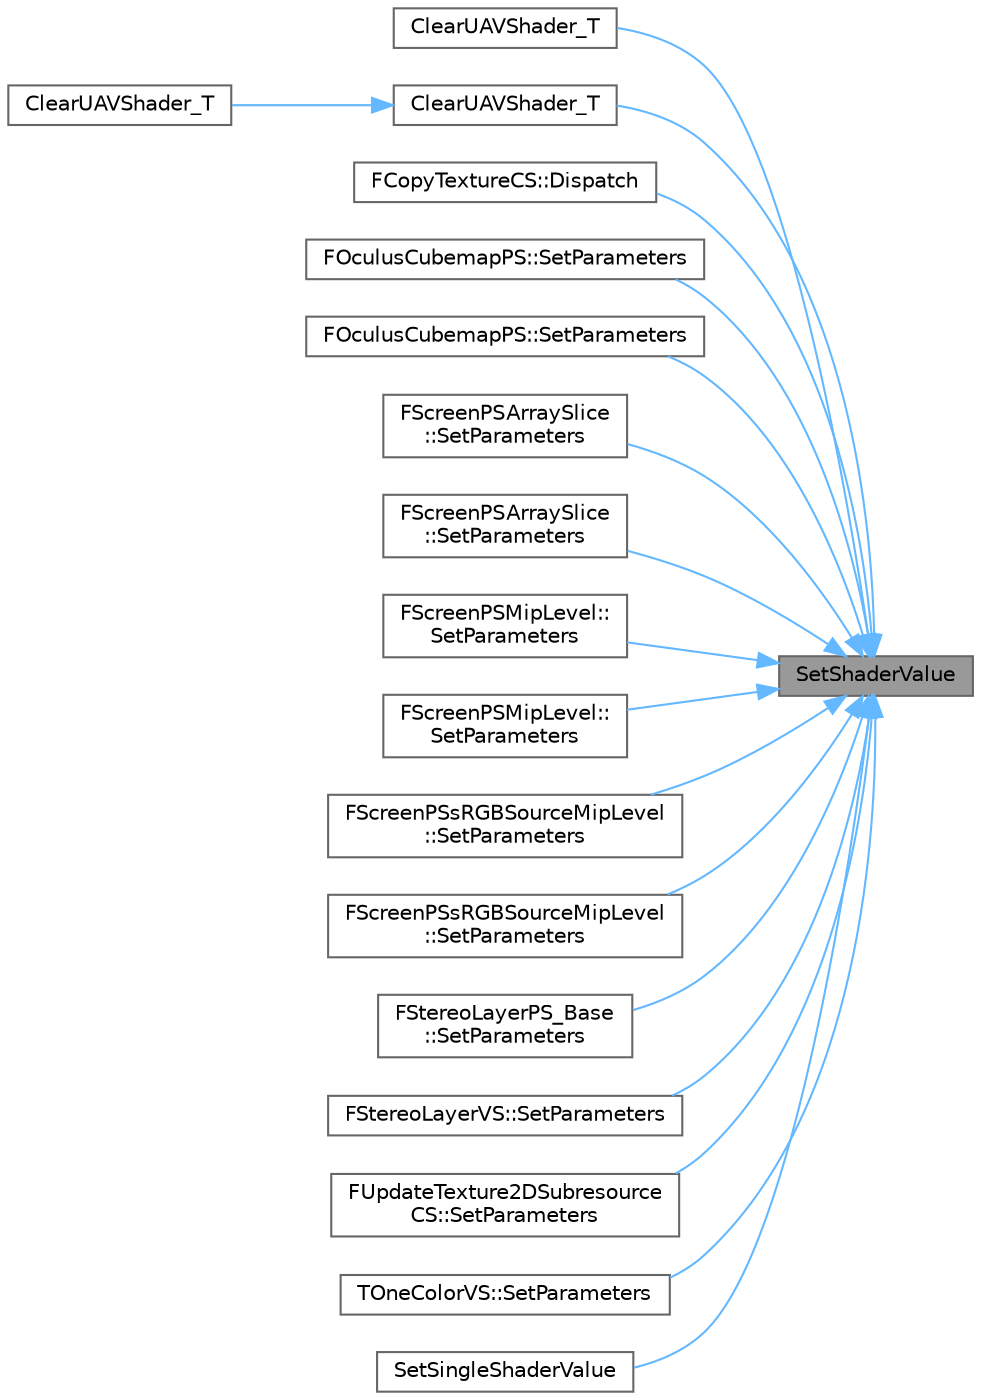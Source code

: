 digraph "SetShaderValue"
{
 // INTERACTIVE_SVG=YES
 // LATEX_PDF_SIZE
  bgcolor="transparent";
  edge [fontname=Helvetica,fontsize=10,labelfontname=Helvetica,labelfontsize=10];
  node [fontname=Helvetica,fontsize=10,shape=box,height=0.2,width=0.4];
  rankdir="RL";
  Node1 [id="Node000001",label="SetShaderValue",height=0.2,width=0.4,color="gray40", fillcolor="grey60", style="filled", fontcolor="black",tooltip=" "];
  Node1 -> Node2 [id="edge1_Node000001_Node000002",dir="back",color="steelblue1",style="solid",tooltip=" "];
  Node2 [id="Node000002",label="ClearUAVShader_T",height=0.2,width=0.4,color="grey40", fillcolor="white", style="filled",URL="$d9/d4e/ClearReplacementShaders_8h.html#a969a31562163c0b485980cea5a0a1aff",tooltip=" "];
  Node1 -> Node3 [id="edge2_Node000001_Node000003",dir="back",color="steelblue1",style="solid",tooltip=" "];
  Node3 [id="Node000003",label="ClearUAVShader_T",height=0.2,width=0.4,color="grey40", fillcolor="white", style="filled",URL="$d9/d4e/ClearReplacementShaders_8h.html#aadb4271fb9de1197af03eb140906f832",tooltip="Helper functions for running the clear replacement shader for specific resource types,..."];
  Node3 -> Node4 [id="edge3_Node000003_Node000004",dir="back",color="steelblue1",style="solid",tooltip=" "];
  Node4 [id="Node000004",label="ClearUAVShader_T",height=0.2,width=0.4,color="grey40", fillcolor="white", style="filled",URL="$d9/d4e/ClearReplacementShaders_8h.html#aec8c779804ebf299b9da84b54bace9a0",tooltip=" "];
  Node1 -> Node5 [id="edge4_Node000001_Node000005",dir="back",color="steelblue1",style="solid",tooltip=" "];
  Node5 [id="Node000005",label="FCopyTextureCS::Dispatch",height=0.2,width=0.4,color="grey40", fillcolor="white", style="filled",URL="$d0/d59/classFCopyTextureCS.html#a2b1d91e0296eb10d58bb417419818109",tooltip=" "];
  Node1 -> Node6 [id="edge5_Node000001_Node000006",dir="back",color="steelblue1",style="solid",tooltip=" "];
  Node6 [id="Node000006",label="FOculusCubemapPS::SetParameters",height=0.2,width=0.4,color="grey40", fillcolor="white", style="filled",URL="$d0/d85/classFOculusCubemapPS.html#a4eaeedfb5fd80d42ab699211efa563db",tooltip=" "];
  Node1 -> Node7 [id="edge6_Node000001_Node000007",dir="back",color="steelblue1",style="solid",tooltip=" "];
  Node7 [id="Node000007",label="FOculusCubemapPS::SetParameters",height=0.2,width=0.4,color="grey40", fillcolor="white", style="filled",URL="$d0/d85/classFOculusCubemapPS.html#a0f8081cb1381157448e878e5d5c0e2bc",tooltip=" "];
  Node1 -> Node8 [id="edge7_Node000001_Node000008",dir="back",color="steelblue1",style="solid",tooltip=" "];
  Node8 [id="Node000008",label="FScreenPSArraySlice\l::SetParameters",height=0.2,width=0.4,color="grey40", fillcolor="white", style="filled",URL="$d0/d79/classFScreenPSArraySlice.html#aaaadeb64a86f0e02d2d1ff81fb20685a",tooltip=" "];
  Node1 -> Node9 [id="edge8_Node000001_Node000009",dir="back",color="steelblue1",style="solid",tooltip=" "];
  Node9 [id="Node000009",label="FScreenPSArraySlice\l::SetParameters",height=0.2,width=0.4,color="grey40", fillcolor="white", style="filled",URL="$d0/d79/classFScreenPSArraySlice.html#a346dd44c9332de184102050e55deb78d",tooltip=" "];
  Node1 -> Node10 [id="edge9_Node000001_Node000010",dir="back",color="steelblue1",style="solid",tooltip=" "];
  Node10 [id="Node000010",label="FScreenPSMipLevel::\lSetParameters",height=0.2,width=0.4,color="grey40", fillcolor="white", style="filled",URL="$d6/d75/classFScreenPSMipLevel.html#a560811ecad0eacc19ac379d7a686fedd",tooltip=" "];
  Node1 -> Node11 [id="edge10_Node000001_Node000011",dir="back",color="steelblue1",style="solid",tooltip=" "];
  Node11 [id="Node000011",label="FScreenPSMipLevel::\lSetParameters",height=0.2,width=0.4,color="grey40", fillcolor="white", style="filled",URL="$d6/d75/classFScreenPSMipLevel.html#a0d0619ec31d503efbeff1118e1e20958",tooltip=" "];
  Node1 -> Node12 [id="edge11_Node000001_Node000012",dir="back",color="steelblue1",style="solid",tooltip=" "];
  Node12 [id="Node000012",label="FScreenPSsRGBSourceMipLevel\l::SetParameters",height=0.2,width=0.4,color="grey40", fillcolor="white", style="filled",URL="$d2/d3e/classFScreenPSsRGBSourceMipLevel.html#a026fd1a995e81883860eebe87f1e4290",tooltip=" "];
  Node1 -> Node13 [id="edge12_Node000001_Node000013",dir="back",color="steelblue1",style="solid",tooltip=" "];
  Node13 [id="Node000013",label="FScreenPSsRGBSourceMipLevel\l::SetParameters",height=0.2,width=0.4,color="grey40", fillcolor="white", style="filled",URL="$d2/d3e/classFScreenPSsRGBSourceMipLevel.html#a52d53721a39a2b46ea0e106cf2a89022",tooltip=" "];
  Node1 -> Node14 [id="edge13_Node000001_Node000014",dir="back",color="steelblue1",style="solid",tooltip=" "];
  Node14 [id="Node000014",label="FStereoLayerPS_Base\l::SetParameters",height=0.2,width=0.4,color="grey40", fillcolor="white", style="filled",URL="$d0/dcb/classFStereoLayerPS__Base.html#a36bffa1bc1570206195aebf452391c82",tooltip=" "];
  Node1 -> Node15 [id="edge14_Node000001_Node000015",dir="back",color="steelblue1",style="solid",tooltip=" "];
  Node15 [id="Node000015",label="FStereoLayerVS::SetParameters",height=0.2,width=0.4,color="grey40", fillcolor="white", style="filled",URL="$db/d53/classFStereoLayerVS.html#acb038c5421c227985724a3b271138d63",tooltip=" "];
  Node1 -> Node16 [id="edge15_Node000001_Node000016",dir="back",color="steelblue1",style="solid",tooltip=" "];
  Node16 [id="Node000016",label="FUpdateTexture2DSubresource\lCS::SetParameters",height=0.2,width=0.4,color="grey40", fillcolor="white", style="filled",URL="$db/d9d/classFUpdateTexture2DSubresourceCS.html#a7988a97a646f714164e1799fdfc4f74c",tooltip=" "];
  Node1 -> Node17 [id="edge16_Node000001_Node000017",dir="back",color="steelblue1",style="solid",tooltip=" "];
  Node17 [id="Node000017",label="TOneColorVS::SetParameters",height=0.2,width=0.4,color="grey40", fillcolor="white", style="filled",URL="$d9/d89/classTOneColorVS.html#afbf2b13cccaac6ae014c18076f771cd8",tooltip=" "];
  Node1 -> Node18 [id="edge17_Node000001_Node000018",dir="back",color="steelblue1",style="solid",tooltip=" "];
  Node18 [id="Node000018",label="SetSingleShaderValue",height=0.2,width=0.4,color="grey40", fillcolor="white", style="filled",URL="$d9/dfb/ShaderParameterUtils_8h.html#a2cb006e232e3d1efff20d49a88ed994e",tooltip=" "];
}
